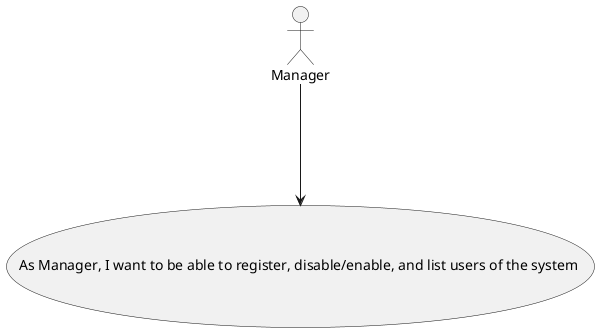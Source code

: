 @startuml
'https://plantuml.com/use-case-diagram



Manager ---> (As Manager, I want to be able to register, disable/enable, and list users of the system )

@enduml